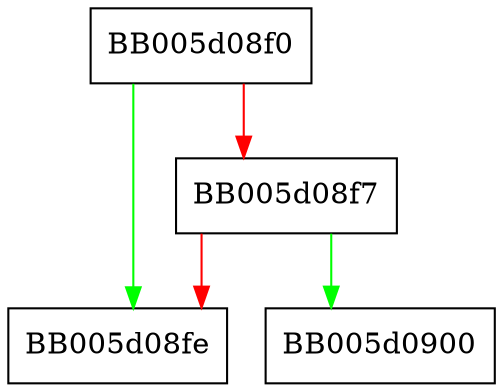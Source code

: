 digraph EVP_PKEY_get0 {
  node [shape="box"];
  graph [splines=ortho];
  BB005d08f0 -> BB005d08fe [color="green"];
  BB005d08f0 -> BB005d08f7 [color="red"];
  BB005d08f7 -> BB005d0900 [color="green"];
  BB005d08f7 -> BB005d08fe [color="red"];
}